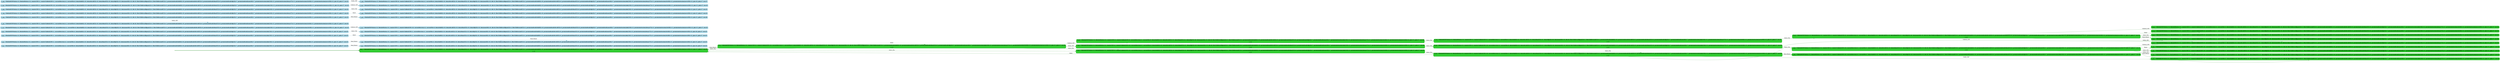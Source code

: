 digraph g {

	rankdir="LR"

	__invisible__[shape="point", color="forestgreen"]
	c0q1[label=<<b>c<sub>0</sub>q<sub>1</sub> = blockedCHVStatus=14, blockedStatus=14, counterCHV=3, counterUnblockCHV=10, currentDirectory=1, currentFile=0, data(efad[6])=22, data(eficcid[3])=19, data(efimsi[5])=21, data(eflp[4])=20, data(none[0])=19, dd=28, filesChildren(dfgsm[2])=5, filesChildren(mf[1])=2, permissionRead(efad[6])=10, permissionRead(eficcid[3])=9, permissionRead(efimsi[5])=8, permissionRead(eflp[4])=7, permissionRead(none[0])=7, permissionSession(adm[10])=12, permissionSession(always[7])=11, permissionSession(chv[8])=12, permissionSession(never[9])=12, pin=15, puk=17, sw=23</b><br/><br/><i>v=24</i>>, shape="box", style="rounded, filled", fillcolor="limegreen", color="forestgreen", penwidth=3] // Initial
	c1q1[label=<<b>c<sub>1</sub>q<sub>1</sub> = blockedCHVStatus=14, blockedStatus=14, counterCHV=3, counterUnblockCHV=10, currentDirectory=1, currentFile=0, data(efad[6])=22, data(eficcid[3])=19, data(efimsi[5])=21, data(eflp[4])=20, data(none[0])=19, dd=28, filesChildren(dfgsm[2])=5, filesChildren(mf[1])=2, permissionRead(efad[6])=10, permissionRead(eficcid[3])=9, permissionRead(efimsi[5])=8, permissionRead(eflp[4])=7, permissionRead(none[0])=7, permissionSession(adm[10])=12, permissionSession(always[7])=11, permissionSession(chv[8])=12, permissionSession(never[9])=12, pin=15, puk=17, sw=24</b><br/><br/><i>v=24</i>>, shape="box", style="rounded, filled", fillcolor="limegreen", color="forestgreen"]
	c10q1[label=<<b>c<sub>10</sub>q<sub>1</sub> = blockedCHVStatus=14, blockedStatus=14, counterCHV=3, counterUnblockCHV=9, currentDirectory=1, currentFile=0, data(efad[6])=22, data(eficcid[3])=19, data(efimsi[5])=21, data(eflp[4])=20, data(none[0])=19, dd=28, filesChildren(dfgsm[2])=5, filesChildren(mf[1])=2, permissionRead(efad[6])=10, permissionRead(eficcid[3])=9, permissionRead(efimsi[5])=8, permissionRead(eflp[4])=7, permissionRead(none[0])=7, permissionSession(adm[10])=12, permissionSession(always[7])=11, permissionSession(chv[8])=12, permissionSession(never[9])=12, pin=15, puk=17, sw=26</b><br/><br/><i>v=24</i>>, shape="box", style="rounded, filled", fillcolor="limegreen", color="forestgreen"]
	c27q1[label=<<b>c<sub>27</sub>q<sub>1</sub> = blockedCHVStatus=14, blockedStatus=14, counterCHV=3, counterUnblockCHV=9, currentDirectory=2, currentFile=0, data(efad[6])=22, data(eficcid[3])=19, data(efimsi[5])=21, data(eflp[4])=20, data(none[0])=19, dd=28, filesChildren(dfgsm[2])=5, filesChildren(mf[1])=2, permissionRead(efad[6])=10, permissionRead(eficcid[3])=9, permissionRead(efimsi[5])=8, permissionRead(eflp[4])=7, permissionRead(none[0])=7, permissionSession(adm[10])=12, permissionSession(always[7])=11, permissionSession(chv[8])=12, permissionSession(never[9])=12, pin=15, puk=17, sw=23</b><br/><br/><i>v=23</i>>, shape="box", style="rounded, filled", fillcolor="limegreen", color="forestgreen"]
	c28q1[label=<<b>c<sub>28</sub>q<sub>1</sub> = blockedCHVStatus=14, blockedStatus=14, counterCHV=3, counterUnblockCHV=9, currentDirectory=2, currentFile=5, data(efad[6])=22, data(eficcid[3])=19, data(efimsi[5])=21, data(eflp[4])=20, data(none[0])=19, dd=28, filesChildren(dfgsm[2])=5, filesChildren(mf[1])=2, permissionRead(efad[6])=10, permissionRead(eficcid[3])=9, permissionRead(efimsi[5])=8, permissionRead(eflp[4])=7, permissionRead(none[0])=7, permissionSession(adm[10])=12, permissionSession(always[7])=11, permissionSession(chv[8])=12, permissionSession(never[9])=12, pin=15, puk=17, sw=23</b><br/><br/><i>v=22</i>>, shape="box", style="rounded, filled", fillcolor="limegreen", color="forestgreen"]
	c36q1[label=<<b>c<sub>36</sub>q<sub>1</sub> = blockedCHVStatus=14, blockedStatus=14, counterCHV=3, counterUnblockCHV=9, currentDirectory=2, currentFile=5, data(efad[6])=22, data(eficcid[3])=19, data(efimsi[5])=21, data(eflp[4])=20, data(none[0])=19, dd=28, filesChildren(dfgsm[2])=5, filesChildren(mf[1])=2, permissionRead(efad[6])=10, permissionRead(eficcid[3])=9, permissionRead(efimsi[5])=8, permissionRead(eflp[4])=7, permissionRead(none[0])=7, permissionSession(adm[10])=12, permissionSession(always[7])=11, permissionSession(chv[8])=12, permissionSession(never[9])=12, pin=15, puk=17, sw=26</b>>, shape="box", style="rounded, filled", fillcolor="limegreen", color="forestgreen"]
	c37q1[label=<<b>c<sub>37</sub>q<sub>1</sub> = blockedCHVStatus=14, blockedStatus=14, counterCHV=3, counterUnblockCHV=9, currentDirectory=1, currentFile=0, data(efad[6])=22, data(eficcid[3])=19, data(efimsi[5])=21, data(eflp[4])=20, data(none[0])=19, dd=28, filesChildren(dfgsm[2])=5, filesChildren(mf[1])=2, permissionRead(efad[6])=10, permissionRead(eficcid[3])=9, permissionRead(efimsi[5])=8, permissionRead(eflp[4])=7, permissionRead(none[0])=7, permissionSession(adm[10])=12, permissionSession(always[7])=11, permissionSession(chv[8])=12, permissionSession(never[9])=12, pin=15, puk=17, sw=23</b>>, shape="box", style="rounded, filled", fillcolor="limegreen", color="forestgreen"]
	c38q1[label=<<b>c<sub>38</sub>q<sub>1</sub> = blockedCHVStatus=14, blockedStatus=14, counterCHV=3, counterUnblockCHV=9, currentDirectory=2, currentFile=5, data(efad[6])=22, data(eficcid[3])=19, data(efimsi[5])=21, data(eflp[4])=20, data(none[0])=19, dd=28, filesChildren(dfgsm[2])=5, filesChildren(mf[1])=2, permissionRead(efad[6])=10, permissionRead(eficcid[3])=9, permissionRead(efimsi[5])=8, permissionRead(eflp[4])=7, permissionRead(none[0])=7, permissionSession(adm[10])=12, permissionSession(always[7])=11, permissionSession(chv[8])=12, permissionSession(never[9])=12, pin=15, puk=17, sw=25</b>>, shape="box", style="rounded, filled", fillcolor="limegreen", color="forestgreen"]
	c39q1[label=<<b>c<sub>39</sub>q<sub>1</sub> = blockedCHVStatus=14, blockedStatus=14, counterCHV=3, counterUnblockCHV=8, currentDirectory=2, currentFile=5, data(efad[6])=22, data(eficcid[3])=19, data(efimsi[5])=21, data(eflp[4])=20, data(none[0])=19, dd=28, filesChildren(dfgsm[2])=5, filesChildren(mf[1])=2, permissionRead(efad[6])=10, permissionRead(eficcid[3])=9, permissionRead(efimsi[5])=8, permissionRead(eflp[4])=7, permissionRead(none[0])=7, permissionSession(adm[10])=12, permissionSession(always[7])=11, permissionSession(chv[8])=12, permissionSession(never[9])=12, pin=15, puk=17, sw=26</b>>, shape="box", style="rounded, filled", fillcolor="limegreen", color="forestgreen"]
	c34q1[label=<<b>c<sub>34</sub>q<sub>1</sub> = blockedCHVStatus=14, blockedStatus=14, counterCHV=2, counterUnblockCHV=9, currentDirectory=2, currentFile=5, data(efad[6])=22, data(eficcid[3])=19, data(efimsi[5])=21, data(eflp[4])=20, data(none[0])=19, dd=28, filesChildren(dfgsm[2])=5, filesChildren(mf[1])=2, permissionRead(efad[6])=10, permissionRead(eficcid[3])=9, permissionRead(efimsi[5])=8, permissionRead(eflp[4])=7, permissionRead(none[0])=7, permissionSession(adm[10])=12, permissionSession(always[7])=11, permissionSession(chv[8])=12, permissionSession(never[9])=12, pin=15, puk=17, sw=26</b>>, shape="box", style="rounded, filled", fillcolor="limegreen", color="forestgreen"]
	c13q1[label=<<b>c<sub>13</sub>q<sub>1</sub> = blockedCHVStatus=14, blockedStatus=14, counterCHV=2, counterUnblockCHV=10, currentDirectory=1, currentFile=0, data(efad[6])=22, data(eficcid[3])=19, data(efimsi[5])=21, data(eflp[4])=20, data(none[0])=19, dd=28, filesChildren(dfgsm[2])=5, filesChildren(mf[1])=2, permissionRead(efad[6])=10, permissionRead(eficcid[3])=9, permissionRead(efimsi[5])=8, permissionRead(eflp[4])=7, permissionRead(none[0])=7, permissionSession(adm[10])=12, permissionSession(always[7])=11, permissionSession(chv[8])=12, permissionSession(never[9])=12, pin=15, puk=17, sw=26</b><br/><br/><i>v=24</i>>, shape="box", style="rounded, filled", fillcolor="limegreen", color="forestgreen"]
	c25q1[label=<<b>c<sub>25</sub>q<sub>1</sub> = blockedCHVStatus=14, blockedStatus=14, counterCHV=2, counterUnblockCHV=10, currentDirectory=2, currentFile=0, data(efad[6])=22, data(eficcid[3])=19, data(efimsi[5])=21, data(eflp[4])=20, data(none[0])=19, dd=28, filesChildren(dfgsm[2])=5, filesChildren(mf[1])=2, permissionRead(efad[6])=10, permissionRead(eficcid[3])=9, permissionRead(efimsi[5])=8, permissionRead(eflp[4])=7, permissionRead(none[0])=7, permissionSession(adm[10])=12, permissionSession(always[7])=11, permissionSession(chv[8])=12, permissionSession(never[9])=12, pin=15, puk=17, sw=23</b><br/><br/><i>v=23</i>>, shape="box", style="rounded, filled", fillcolor="limegreen", color="forestgreen"]
	c26q1[label=<<b>c<sub>26</sub>q<sub>1</sub> = blockedCHVStatus=14, blockedStatus=14, counterCHV=2, counterUnblockCHV=10, currentDirectory=2, currentFile=5, data(efad[6])=22, data(eficcid[3])=19, data(efimsi[5])=21, data(eflp[4])=20, data(none[0])=19, dd=28, filesChildren(dfgsm[2])=5, filesChildren(mf[1])=2, permissionRead(efad[6])=10, permissionRead(eficcid[3])=9, permissionRead(efimsi[5])=8, permissionRead(eflp[4])=7, permissionRead(none[0])=7, permissionSession(adm[10])=12, permissionSession(always[7])=11, permissionSession(chv[8])=12, permissionSession(never[9])=12, pin=15, puk=17, sw=23</b><br/><br/><i>v=22</i>>, shape="box", style="rounded, filled", fillcolor="limegreen", color="forestgreen"]
	c31q1[label=<<b>c<sub>31</sub>q<sub>1</sub> = blockedCHVStatus=14, blockedStatus=14, counterCHV=2, counterUnblockCHV=10, currentDirectory=2, currentFile=5, data(efad[6])=22, data(eficcid[3])=19, data(efimsi[5])=21, data(eflp[4])=20, data(none[0])=19, dd=28, filesChildren(dfgsm[2])=5, filesChildren(mf[1])=2, permissionRead(efad[6])=10, permissionRead(eficcid[3])=9, permissionRead(efimsi[5])=8, permissionRead(eflp[4])=7, permissionRead(none[0])=7, permissionSession(adm[10])=12, permissionSession(always[7])=11, permissionSession(chv[8])=12, permissionSession(never[9])=12, pin=15, puk=17, sw=26</b>>, shape="box", style="rounded, filled", fillcolor="limegreen", color="forestgreen"]
	c32q1[label=<<b>c<sub>32</sub>q<sub>1</sub> = blockedCHVStatus=14, blockedStatus=14, counterCHV=2, counterUnblockCHV=10, currentDirectory=1, currentFile=0, data(efad[6])=22, data(eficcid[3])=19, data(efimsi[5])=21, data(eflp[4])=20, data(none[0])=19, dd=28, filesChildren(dfgsm[2])=5, filesChildren(mf[1])=2, permissionRead(efad[6])=10, permissionRead(eficcid[3])=9, permissionRead(efimsi[5])=8, permissionRead(eflp[4])=7, permissionRead(none[0])=7, permissionSession(adm[10])=12, permissionSession(always[7])=11, permissionSession(chv[8])=12, permissionSession(never[9])=12, pin=15, puk=17, sw=23</b>>, shape="box", style="rounded, filled", fillcolor="limegreen", color="forestgreen"]
	c33q1[label=<<b>c<sub>33</sub>q<sub>1</sub> = blockedCHVStatus=14, blockedStatus=14, counterCHV=2, counterUnblockCHV=10, currentDirectory=2, currentFile=5, data(efad[6])=22, data(eficcid[3])=19, data(efimsi[5])=21, data(eflp[4])=20, data(none[0])=19, dd=28, filesChildren(dfgsm[2])=5, filesChildren(mf[1])=2, permissionRead(efad[6])=10, permissionRead(eficcid[3])=9, permissionRead(efimsi[5])=8, permissionRead(eflp[4])=7, permissionRead(none[0])=7, permissionSession(adm[10])=12, permissionSession(always[7])=11, permissionSession(chv[8])=12, permissionSession(never[9])=12, pin=15, puk=17, sw=25</b>>, shape="box", style="rounded, filled", fillcolor="limegreen", color="forestgreen"]
	c35q1[label=<<b>c<sub>35</sub>q<sub>1</sub> = blockedCHVStatus=14, blockedStatus=14, counterCHV=3, counterUnblockCHV=10, currentDirectory=2, currentFile=5, data(efad[6])=22, data(eficcid[3])=19, data(efimsi[5])=21, data(eflp[4])=20, data(none[0])=19, dd=28, filesChildren(dfgsm[2])=5, filesChildren(mf[1])=2, permissionRead(efad[6])=10, permissionRead(eficcid[3])=9, permissionRead(efimsi[5])=8, permissionRead(eflp[4])=7, permissionRead(none[0])=7, permissionSession(adm[10])=12, permissionSession(always[7])=11, permissionSession(chv[8])=11, permissionSession(never[9])=12, pin=15, puk=17, sw=23</b>>, shape="box", style="rounded, filled", fillcolor="limegreen", color="forestgreen"]
	c29q1[label=<<b>c<sub>29</sub>q<sub>1</sub> = blockedCHVStatus=14, blockedStatus=14, counterCHV=3, counterUnblockCHV=10, currentDirectory=2, currentFile=0, data(efad[6])=22, data(eficcid[3])=19, data(efimsi[5])=21, data(eflp[4])=20, data(none[0])=19, dd=28, filesChildren(dfgsm[2])=5, filesChildren(mf[1])=2, permissionRead(efad[6])=10, permissionRead(eficcid[3])=9, permissionRead(efimsi[5])=8, permissionRead(eflp[4])=7, permissionRead(none[0])=7, permissionSession(adm[10])=12, permissionSession(always[7])=11, permissionSession(chv[8])=12, permissionSession(never[9])=12, pin=15, puk=17, sw=23</b><br/><br/><i>v=23</i>>, shape="box", style="rounded, filled", fillcolor="limegreen", color="forestgreen"]
	c30q1[label=<<b>c<sub>30</sub>q<sub>1</sub> = blockedCHVStatus=14, blockedStatus=14, counterCHV=3, counterUnblockCHV=10, currentDirectory=2, currentFile=5, data(efad[6])=22, data(eficcid[3])=19, data(efimsi[5])=21, data(eflp[4])=20, data(none[0])=19, dd=28, filesChildren(dfgsm[2])=5, filesChildren(mf[1])=2, permissionRead(efad[6])=10, permissionRead(eficcid[3])=9, permissionRead(efimsi[5])=8, permissionRead(eflp[4])=7, permissionRead(none[0])=7, permissionSession(adm[10])=12, permissionSession(always[7])=11, permissionSession(chv[8])=12, permissionSession(never[9])=12, pin=15, puk=17, sw=23</b><br/><br/><i>v=22</i>>, shape="box", style="rounded, filled", fillcolor="limegreen", color="forestgreen"]
	c40q1[label=<<b>c<sub>40</sub>q<sub>1</sub> = blockedCHVStatus=14, blockedStatus=14, counterCHV=3, counterUnblockCHV=10, currentDirectory=2, currentFile=5, data(efad[6])=22, data(eficcid[3])=19, data(efimsi[5])=21, data(eflp[4])=20, data(none[0])=19, dd=28, filesChildren(dfgsm[2])=5, filesChildren(mf[1])=2, permissionRead(efad[6])=10, permissionRead(eficcid[3])=9, permissionRead(efimsi[5])=8, permissionRead(eflp[4])=7, permissionRead(none[0])=7, permissionSession(adm[10])=12, permissionSession(always[7])=11, permissionSession(chv[8])=12, permissionSession(never[9])=12, pin=15, puk=17, sw=26</b>>, shape="box", style="rounded, filled", fillcolor="limegreen", color="forestgreen"]
	c2q1[label=<<b>c<sub>2</sub>q<sub>1</sub> = blockedCHVStatus=14, blockedStatus=14, counterCHV=1, counterUnblockCHV=1, currentDirectory=2, currentFile=0, data(efad[6])=19, data(eficcid[3])=19, data(efimsi[5])=20, data(eflp[4])=19, data(none[0])=19, dd=28, filesChildren(dfgsm[2])=4, filesChildren(mf[1])=2, permissionRead(efad[6])=10, permissionRead(eficcid[3])=9, permissionRead(efimsi[5])=8, permissionRead(eflp[4])=7, permissionRead(none[0])=7, permissionSession(adm[10])=12, permissionSession(always[7])=11, permissionSession(chv[8])=11, permissionSession(never[9])=12, pin=16, puk=17, sw=23</b>>, shape="box", style="rounded, filled, dashed", fillcolor="lightblue2", color="deepskyblue4"]
	c3q1[label=<<b>c<sub>3</sub>q<sub>1</sub> = blockedCHVStatus=14, blockedStatus=14, counterCHV=1, counterUnblockCHV=1, currentDirectory=2, currentFile=0, data(efad[6])=19, data(eficcid[3])=19, data(efimsi[5])=20, data(eflp[4])=19, data(none[0])=19, dd=28, filesChildren(dfgsm[2])=4, filesChildren(mf[1])=2, permissionRead(efad[6])=10, permissionRead(eficcid[3])=9, permissionRead(efimsi[5])=8, permissionRead(eflp[4])=7, permissionRead(none[0])=7, permissionSession(adm[10])=12, permissionSession(always[7])=11, permissionSession(chv[8])=11, permissionSession(never[9])=12, pin=16, puk=17, sw=24</b>>, shape="box", style="rounded, filled, dashed", fillcolor="lightblue2", color="deepskyblue4"]
	c4q1[label=<<b>c<sub>4</sub>q<sub>1</sub> = blockedCHVStatus=14, blockedStatus=14, counterCHV=1, counterUnblockCHV=1, currentDirectory=2, currentFile=4, data(efad[6])=19, data(eficcid[3])=19, data(efimsi[5])=19, data(eflp[4])=19, data(none[0])=19, dd=28, filesChildren(dfgsm[2])=4, filesChildren(mf[1])=2, permissionRead(efad[6])=10, permissionRead(eficcid[3])=9, permissionRead(efimsi[5])=8, permissionRead(eflp[4])=7, permissionRead(none[0])=7, permissionSession(adm[10])=12, permissionSession(always[7])=11, permissionSession(chv[8])=11, permissionSession(never[9])=12, pin=15, puk=17, sw=23</b>>, shape="box", style="rounded, filled, dashed", fillcolor="lightblue2", color="deepskyblue4"]
	c5q0[label=<<b>c<sub>5</sub>q<sub>0</sub> = blockedCHVStatus=14, blockedStatus=14, counterCHV=1, counterUnblockCHV=1, currentDirectory=2, currentFile=4, data(efad[6])=19, data(eficcid[3])=19, data(efimsi[5])=19, data(eflp[4])=19, data(none[0])=19, dd=19, filesChildren(dfgsm[2])=4, filesChildren(mf[1])=2, permissionRead(efad[6])=10, permissionRead(eficcid[3])=9, permissionRead(efimsi[5])=8, permissionRead(eflp[4])=7, permissionRead(none[0])=7, permissionSession(adm[10])=12, permissionSession(always[7])=11, permissionSession(chv[8])=11, permissionSession(never[9])=12, pin=15, puk=17, sw=23</b>>, shape="box", style="rounded, filled, dashed", fillcolor="lightblue2", color="deepskyblue4"]
	c6q1[label=<<b>c<sub>6</sub>q<sub>1</sub> = blockedCHVStatus=14, blockedStatus=14, counterCHV=1, counterUnblockCHV=1, currentDirectory=2, currentFile=0, data(efad[6])=19, data(eficcid[3])=19, data(efimsi[5])=19, data(eflp[4])=19, data(none[0])=19, dd=28, filesChildren(dfgsm[2])=4, filesChildren(mf[1])=2, permissionRead(efad[6])=10, permissionRead(eficcid[3])=9, permissionRead(efimsi[5])=8, permissionRead(eflp[4])=7, permissionRead(none[0])=7, permissionSession(adm[10])=12, permissionSession(always[7])=11, permissionSession(chv[8])=11, permissionSession(never[9])=12, pin=15, puk=17, sw=23</b>>, shape="box", style="rounded, filled, dashed", fillcolor="lightblue2", color="deepskyblue4"]
	c7q1[label=<<b>c<sub>7</sub>q<sub>1</sub> = blockedCHVStatus=14, blockedStatus=14, counterCHV=1, counterUnblockCHV=1, currentDirectory=1, currentFile=0, data(efad[6])=19, data(eficcid[3])=19, data(efimsi[5])=19, data(eflp[4])=19, data(none[0])=19, dd=28, filesChildren(dfgsm[2])=4, filesChildren(mf[1])=2, permissionRead(efad[6])=10, permissionRead(eficcid[3])=9, permissionRead(efimsi[5])=8, permissionRead(eflp[4])=7, permissionRead(none[0])=7, permissionSession(adm[10])=12, permissionSession(always[7])=11, permissionSession(chv[8])=12, permissionSession(never[9])=12, pin=15, puk=17, sw=23</b>>, shape="box", style="rounded, filled, dashed", fillcolor="lightblue2", color="deepskyblue4"]
	c8q1[label=<<b>c<sub>8</sub>q<sub>1</sub> = blockedCHVStatus=14, blockedStatus=14, counterCHV=1, counterUnblockCHV=1, currentDirectory=1, currentFile=4, data(efad[6])=19, data(eficcid[3])=19, data(efimsi[5])=19, data(eflp[4])=19, data(none[0])=19, dd=28, filesChildren(dfgsm[2])=4, filesChildren(mf[1])=3, permissionRead(efad[6])=10, permissionRead(eficcid[3])=9, permissionRead(efimsi[5])=8, permissionRead(eflp[4])=7, permissionRead(none[0])=7, permissionSession(adm[10])=12, permissionSession(always[7])=11, permissionSession(chv[8])=11, permissionSession(never[9])=12, pin=18, puk=17, sw=23</b>>, shape="box", style="rounded, filled, dashed", fillcolor="lightblue2", color="deepskyblue4"]
	c9q1[label=<<b>c<sub>9</sub>q<sub>1</sub> = blockedCHVStatus=14, blockedStatus=14, counterCHV=1, counterUnblockCHV=1, currentDirectory=1, currentFile=3, data(efad[6])=19, data(eficcid[3])=19, data(efimsi[5])=19, data(eflp[4])=19, data(none[0])=19, dd=28, filesChildren(dfgsm[2])=4, filesChildren(mf[1])=3, permissionRead(efad[6])=10, permissionRead(eficcid[3])=9, permissionRead(efimsi[5])=8, permissionRead(eflp[4])=7, permissionRead(none[0])=7, permissionSession(adm[10])=12, permissionSession(always[7])=11, permissionSession(chv[8])=11, permissionSession(never[9])=12, pin=18, puk=17, sw=23</b>>, shape="box", style="rounded, filled, dashed", fillcolor="lightblue2", color="deepskyblue4"]
	c11q1[label=<<b>c<sub>11</sub>q<sub>1</sub> = blockedCHVStatus=14, blockedStatus=14, counterCHV=3, counterUnblockCHV=10, currentDirectory=2, currentFile=0, data(efad[6])=19, data(eficcid[3])=19, data(efimsi[5])=19, data(eflp[4])=19, data(none[0])=19, dd=28, filesChildren(dfgsm[2])=4, filesChildren(mf[1])=2, permissionRead(efad[6])=10, permissionRead(eficcid[3])=9, permissionRead(efimsi[5])=8, permissionRead(eflp[4])=7, permissionRead(none[0])=7, permissionSession(adm[10])=12, permissionSession(always[7])=11, permissionSession(chv[8])=11, permissionSession(never[9])=12, pin=16, puk=17, sw=24</b>>, shape="box", style="rounded, filled, dashed", fillcolor="lightblue2", color="deepskyblue4"]
	c12q1[label=<<b>c<sub>12</sub>q<sub>1</sub> = blockedCHVStatus=14, blockedStatus=14, counterCHV=3, counterUnblockCHV=10, currentDirectory=2, currentFile=0, data(efad[6])=19, data(eficcid[3])=19, data(efimsi[5])=19, data(eflp[4])=19, data(none[0])=19, dd=28, filesChildren(dfgsm[2])=4, filesChildren(mf[1])=2, permissionRead(efad[6])=10, permissionRead(eficcid[3])=9, permissionRead(efimsi[5])=8, permissionRead(eflp[4])=7, permissionRead(none[0])=7, permissionSession(adm[10])=12, permissionSession(always[7])=11, permissionSession(chv[8])=11, permissionSession(never[9])=12, pin=15, puk=17, sw=23</b>>, shape="box", style="rounded, filled, dashed", fillcolor="lightblue2", color="deepskyblue4"]
	c14q1[label=<<b>c<sub>14</sub>q<sub>1</sub> = blockedCHVStatus=14, blockedStatus=14, counterCHV=3, counterUnblockCHV=1, currentDirectory=2, currentFile=0, data(efad[6])=19, data(eficcid[3])=19, data(efimsi[5])=19, data(eflp[4])=19, data(none[0])=19, dd=28, filesChildren(dfgsm[2])=4, filesChildren(mf[1])=2, permissionRead(efad[6])=10, permissionRead(eficcid[3])=9, permissionRead(efimsi[5])=8, permissionRead(eflp[4])=7, permissionRead(none[0])=7, permissionSession(adm[10])=12, permissionSession(always[7])=11, permissionSession(chv[8])=11, permissionSession(never[9])=12, pin=15, puk=17, sw=23</b>>, shape="box", style="rounded, filled, dashed", fillcolor="lightblue2", color="deepskyblue4"]
	c15q0[label=<<b>c<sub>15</sub>q<sub>0</sub> = blockedCHVStatus=14, blockedStatus=14, counterCHV=1, counterUnblockCHV=1, currentDirectory=2, currentFile=3, data(efad[6])=19, data(eficcid[3])=19, data(efimsi[5])=19, data(eflp[4])=19, data(none[0])=19, dd=19, filesChildren(dfgsm[2])=4, filesChildren(mf[1])=2, permissionRead(efad[6])=10, permissionRead(eficcid[3])=9, permissionRead(efimsi[5])=8, permissionRead(eflp[4])=7, permissionRead(none[0])=7, permissionSession(adm[10])=12, permissionSession(always[7])=11, permissionSession(chv[8])=11, permissionSession(never[9])=12, pin=15, puk=17, sw=23</b>>, shape="box", style="rounded, filled, dashed", fillcolor="lightblue2", color="deepskyblue4"]
	c16q1[label=<<b>c<sub>16</sub>q<sub>1</sub> = blockedCHVStatus=14, blockedStatus=14, counterCHV=1, counterUnblockCHV=1, currentDirectory=2, currentFile=3, data(efad[6])=19, data(eficcid[3])=19, data(efimsi[5])=19, data(eflp[4])=19, data(none[0])=19, dd=28, filesChildren(dfgsm[2])=4, filesChildren(mf[1])=2, permissionRead(efad[6])=10, permissionRead(eficcid[3])=9, permissionRead(efimsi[5])=8, permissionRead(eflp[4])=7, permissionRead(none[0])=7, permissionSession(adm[10])=12, permissionSession(always[7])=11, permissionSession(chv[8])=11, permissionSession(never[9])=12, pin=15, puk=17, sw=26</b>>, shape="box", style="rounded, filled, dashed", fillcolor="lightblue2", color="deepskyblue4"]
	c17q0[label=<<b>c<sub>17</sub>q<sub>0</sub> = blockedCHVStatus=14, blockedStatus=14, counterCHV=1, counterUnblockCHV=1, currentDirectory=2, currentFile=0, data(efad[6])=19, data(eficcid[3])=19, data(efimsi[5])=19, data(eflp[4])=19, data(none[0])=19, dd=19, filesChildren(dfgsm[2])=4, filesChildren(mf[1])=2, permissionRead(efad[6])=10, permissionRead(eficcid[3])=9, permissionRead(efimsi[5])=8, permissionRead(eflp[4])=7, permissionRead(none[0])=7, permissionSession(adm[10])=12, permissionSession(always[7])=11, permissionSession(chv[8])=11, permissionSession(never[9])=12, pin=15, puk=17, sw=23</b>>, shape="box", style="rounded, filled, dashed", fillcolor="lightblue2", color="deepskyblue4"]
	c18q0[label=<<b>c<sub>18</sub>q<sub>0</sub> = blockedCHVStatus=14, blockedStatus=14, counterCHV=1, counterUnblockCHV=1, currentDirectory=1, currentFile=0, data(efad[6])=19, data(eficcid[3])=19, data(efimsi[5])=19, data(eflp[4])=19, data(none[0])=19, dd=19, filesChildren(dfgsm[2])=4, filesChildren(mf[1])=2, permissionRead(efad[6])=10, permissionRead(eficcid[3])=9, permissionRead(efimsi[5])=8, permissionRead(eflp[4])=7, permissionRead(none[0])=7, permissionSession(adm[10])=12, permissionSession(always[7])=11, permissionSession(chv[8])=12, permissionSession(never[9])=12, pin=15, puk=17, sw=23</b>>, shape="box", style="rounded, filled, dashed", fillcolor="lightblue2", color="deepskyblue4"]
	c19q0[label=<<b>c<sub>19</sub>q<sub>0</sub> = blockedCHVStatus=14, blockedStatus=14, counterCHV=1, counterUnblockCHV=1, currentDirectory=1, currentFile=4, data(efad[6])=21, data(eficcid[3])=19, data(efimsi[5])=19, data(eflp[4])=19, data(none[0])=19, dd=19, filesChildren(dfgsm[2])=4, filesChildren(mf[1])=3, permissionRead(efad[6])=10, permissionRead(eficcid[3])=9, permissionRead(efimsi[5])=8, permissionRead(eflp[4])=7, permissionRead(none[0])=7, permissionSession(adm[10])=12, permissionSession(always[7])=11, permissionSession(chv[8])=12, permissionSession(never[9])=12, pin=15, puk=17, sw=24</b>>, shape="box", style="rounded, filled, dashed", fillcolor="lightblue2", color="deepskyblue4"]
	c20q0[label=<<b>c<sub>20</sub>q<sub>0</sub> = blockedCHVStatus=14, blockedStatus=14, counterCHV=1, counterUnblockCHV=1, currentDirectory=1, currentFile=3, data(efad[6])=21, data(eficcid[3])=19, data(efimsi[5])=19, data(eflp[4])=19, data(none[0])=19, dd=19, filesChildren(dfgsm[2])=4, filesChildren(mf[1])=3, permissionRead(efad[6])=10, permissionRead(eficcid[3])=9, permissionRead(efimsi[5])=8, permissionRead(eflp[4])=7, permissionRead(none[0])=7, permissionSession(adm[10])=12, permissionSession(always[7])=11, permissionSession(chv[8])=12, permissionSession(never[9])=12, pin=15, puk=17, sw=23</b>>, shape="box", style="rounded, filled, dashed", fillcolor="lightblue2", color="deepskyblue4"]
	c21q0[label=<<b>c<sub>21</sub>q<sub>0</sub> = blockedCHVStatus=14, blockedStatus=14, counterCHV=3, counterUnblockCHV=10, currentDirectory=2, currentFile=0, data(efad[6])=19, data(eficcid[3])=19, data(efimsi[5])=19, data(eflp[4])=20, data(none[0])=19, dd=19, filesChildren(dfgsm[2])=4, filesChildren(mf[1])=2, permissionRead(efad[6])=10, permissionRead(eficcid[3])=9, permissionRead(efimsi[5])=8, permissionRead(eflp[4])=7, permissionRead(none[0])=7, permissionSession(adm[10])=12, permissionSession(always[7])=11, permissionSession(chv[8])=11, permissionSession(never[9])=12, pin=16, puk=17, sw=24</b>>, shape="box", style="rounded, filled, dashed", fillcolor="lightblue2", color="deepskyblue4"]
	c22q0[label=<<b>c<sub>22</sub>q<sub>0</sub> = blockedCHVStatus=14, blockedStatus=14, counterCHV=3, counterUnblockCHV=10, currentDirectory=2, currentFile=0, data(efad[6])=19, data(eficcid[3])=19, data(efimsi[5])=19, data(eflp[4])=20, data(none[0])=19, dd=19, filesChildren(dfgsm[2])=4, filesChildren(mf[1])=2, permissionRead(efad[6])=10, permissionRead(eficcid[3])=9, permissionRead(efimsi[5])=8, permissionRead(eflp[4])=7, permissionRead(none[0])=7, permissionSession(adm[10])=12, permissionSession(always[7])=11, permissionSession(chv[8])=11, permissionSession(never[9])=12, pin=15, puk=17, sw=23</b>>, shape="box", style="rounded, filled, dashed", fillcolor="lightblue2", color="deepskyblue4"]
	c23q0[label=<<b>c<sub>23</sub>q<sub>0</sub> = blockedCHVStatus=14, blockedStatus=14, counterCHV=1, counterUnblockCHV=1, currentDirectory=2, currentFile=0, data(efad[6])=19, data(eficcid[3])=19, data(efimsi[5])=19, data(eflp[4])=19, data(none[0])=19, dd=19, filesChildren(dfgsm[2])=4, filesChildren(mf[1])=2, permissionRead(efad[6])=10, permissionRead(eficcid[3])=9, permissionRead(efimsi[5])=8, permissionRead(eflp[4])=7, permissionRead(none[0])=7, permissionSession(adm[10])=12, permissionSession(always[7])=11, permissionSession(chv[8])=11, permissionSession(never[9])=12, pin=16, puk=17, sw=23</b>>, shape="box", style="rounded, filled, dashed", fillcolor="lightblue2", color="deepskyblue4"]
	c24q0[label=<<b>c<sub>24</sub>q<sub>0</sub> = blockedCHVStatus=13, blockedStatus=14, counterCHV=0, counterUnblockCHV=1, currentDirectory=2, currentFile=0, data(efad[6])=19, data(eficcid[3])=19, data(efimsi[5])=19, data(eflp[4])=19, data(none[0])=19, dd=19, filesChildren(dfgsm[2])=4, filesChildren(mf[1])=2, permissionRead(efad[6])=10, permissionRead(eficcid[3])=9, permissionRead(efimsi[5])=8, permissionRead(eflp[4])=7, permissionRead(none[0])=7, permissionSession(adm[10])=12, permissionSession(always[7])=11, permissionSession(chv[8])=12, permissionSession(never[9])=12, pin=16, puk=17, sw=27</b>>, shape="box", style="rounded, filled, dashed", fillcolor="lightblue2", color="deepskyblue4"]

	__invisible__ -> c0q1[penwidth=3, color="forestgreen"]
	c0q1 -> c1q1[label=<Read_Binary>, color="forestgreen"]
	c1q1 -> c1q1[label=<Reset>, color="forestgreen"]
	c1q1 -> c0q1[label=<Select_File>, color="forestgreen"]
	c1q1 -> c10q1[label=<Unblock_CHV>, color="forestgreen"]
	c10q1 -> c27q1[label=<Select_File>, color="forestgreen"]
	c27q1 -> c28q1[label=<Select_File>, color="forestgreen"]
	c28q1 -> c36q1[label=<Read_Binary>, color="forestgreen"]
	c28q1 -> c37q1[label=<Reset>, color="forestgreen"]
	c28q1 -> c38q1[label=<Select_File>, color="forestgreen"]
	c28q1 -> c39q1[label=<Unblock_CHV>, color="forestgreen"]
	c28q1 -> c34q1[label=<Verify_CHV>, color="forestgreen"]
	c1q1 -> c13q1[label=<Verify_CHV>, color="forestgreen"]
	c13q1 -> c25q1[label=<Select_File>, color="forestgreen"]
	c25q1 -> c26q1[label=<Select_File>, color="forestgreen"]
	c26q1 -> c31q1[label=<Read_Binary>, color="forestgreen"]
	c26q1 -> c32q1[label=<Reset>, color="forestgreen"]
	c26q1 -> c33q1[label=<Select_File>, color="forestgreen"]
	c26q1 -> c34q1[label=<Unblock_CHV>, color="forestgreen"]
	c26q1 -> c35q1[label=<Verify_CHV>, color="forestgreen"]
	c1q1 -> c29q1[label=<Select_File>, color="forestgreen"]
	c29q1 -> c30q1[label=<Select_File>, color="forestgreen"]
	c30q1 -> c40q1[label=<Read_Binary>, color="forestgreen"]
	c30q1 -> c0q1[label=<Reset>, color="forestgreen"]
	c30q1 -> c30q1[label=<Select_File>, color="forestgreen"]
	c30q1 -> c36q1[label=<Unblock_CHV>, color="forestgreen"]
	c30q1 -> c31q1[label=<Verify_CHV>, color="forestgreen"]
	c0q1 -> c29q1[label=<Select_File>, color="forestgreen"]
	c2q1 -> c3q1[label=<Read_Binary>, color="deepskyblue4", style="dashed"]
	c4q1 -> c5q0[label=<Read_Binary>, color="deepskyblue4", style="dashed"]
	c6q1 -> c7q1[label=<Reset>, color="deepskyblue4", style="dashed"]
	c8q1 -> c9q1[label=<Select_File>, color="deepskyblue4", style="dashed"]
	c11q1 -> c12q1[label=<Unblock_CHV>, color="deepskyblue4", style="dashed"]
	c14q1 -> c14q1[label=<Verify_CHV>, color="deepskyblue4", style="dashed"]
	c5q0 -> c5q0[label=<Read_Binary>, color="deepskyblue4", style="dashed"]
	c15q0 -> c16q1[label=<Read_Binary>, color="deepskyblue4", style="dashed"]
	c17q0 -> c18q0[label=<Reset>, color="deepskyblue4", style="dashed"]
	c19q0 -> c20q0[label=<Select_File>, color="deepskyblue4", style="dashed"]
	c21q0 -> c22q0[label=<Unblock_CHV>, color="deepskyblue4", style="dashed"]
	c23q0 -> c24q0[label=<Verify_CHV>, color="deepskyblue4", style="dashed"]

}
